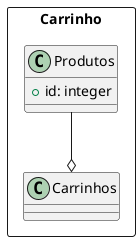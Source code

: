 @startuml carrinho
package Carrinho <<rectangle>> {

  ' Classes
  class Produtos {
    + id: integer
  }

  class Carrinhos {

  }

  ' Relacionamentos
  Produtos --o Carrinhos

}
@enduml